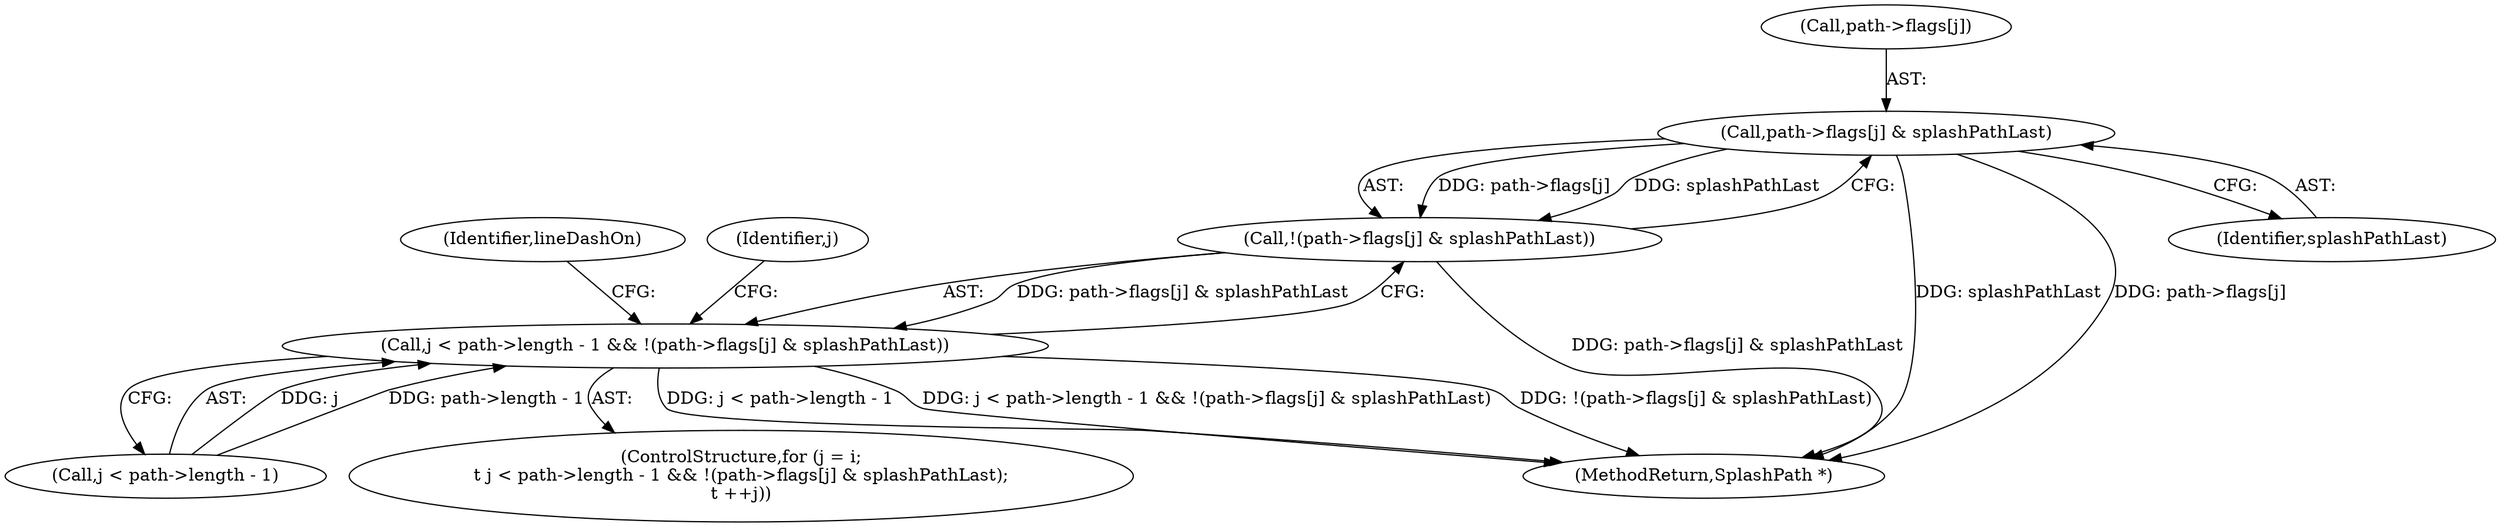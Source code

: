 digraph "0_poppler_8b6dc55e530b2f5ede6b9dfb64aafdd1d5836492@array" {
"1000244" [label="(Call,path->flags[j] & splashPathLast)"];
"1000243" [label="(Call,!(path->flags[j] & splashPathLast))"];
"1000235" [label="(Call,j < path->length - 1 && !(path->flags[j] & splashPathLast))"];
"1000539" [label="(MethodReturn,SplashPath *)"];
"1000243" [label="(Call,!(path->flags[j] & splashPathLast))"];
"1000250" [label="(Identifier,splashPathLast)"];
"1000236" [label="(Call,j < path->length - 1)"];
"1000244" [label="(Call,path->flags[j] & splashPathLast)"];
"1000254" [label="(Identifier,lineDashOn)"];
"1000235" [label="(Call,j < path->length - 1 && !(path->flags[j] & splashPathLast))"];
"1000231" [label="(ControlStructure,for (j = i;\n\t j < path->length - 1 && !(path->flags[j] & splashPathLast);\n\t ++j))"];
"1000245" [label="(Call,path->flags[j])"];
"1000252" [label="(Identifier,j)"];
"1000244" -> "1000243"  [label="AST: "];
"1000244" -> "1000250"  [label="CFG: "];
"1000245" -> "1000244"  [label="AST: "];
"1000250" -> "1000244"  [label="AST: "];
"1000243" -> "1000244"  [label="CFG: "];
"1000244" -> "1000539"  [label="DDG: splashPathLast"];
"1000244" -> "1000539"  [label="DDG: path->flags[j]"];
"1000244" -> "1000243"  [label="DDG: path->flags[j]"];
"1000244" -> "1000243"  [label="DDG: splashPathLast"];
"1000243" -> "1000235"  [label="AST: "];
"1000235" -> "1000243"  [label="CFG: "];
"1000243" -> "1000539"  [label="DDG: path->flags[j] & splashPathLast"];
"1000243" -> "1000235"  [label="DDG: path->flags[j] & splashPathLast"];
"1000235" -> "1000231"  [label="AST: "];
"1000235" -> "1000236"  [label="CFG: "];
"1000236" -> "1000235"  [label="AST: "];
"1000252" -> "1000235"  [label="CFG: "];
"1000254" -> "1000235"  [label="CFG: "];
"1000235" -> "1000539"  [label="DDG: j < path->length - 1"];
"1000235" -> "1000539"  [label="DDG: j < path->length - 1 && !(path->flags[j] & splashPathLast)"];
"1000235" -> "1000539"  [label="DDG: !(path->flags[j] & splashPathLast)"];
"1000236" -> "1000235"  [label="DDG: j"];
"1000236" -> "1000235"  [label="DDG: path->length - 1"];
}
